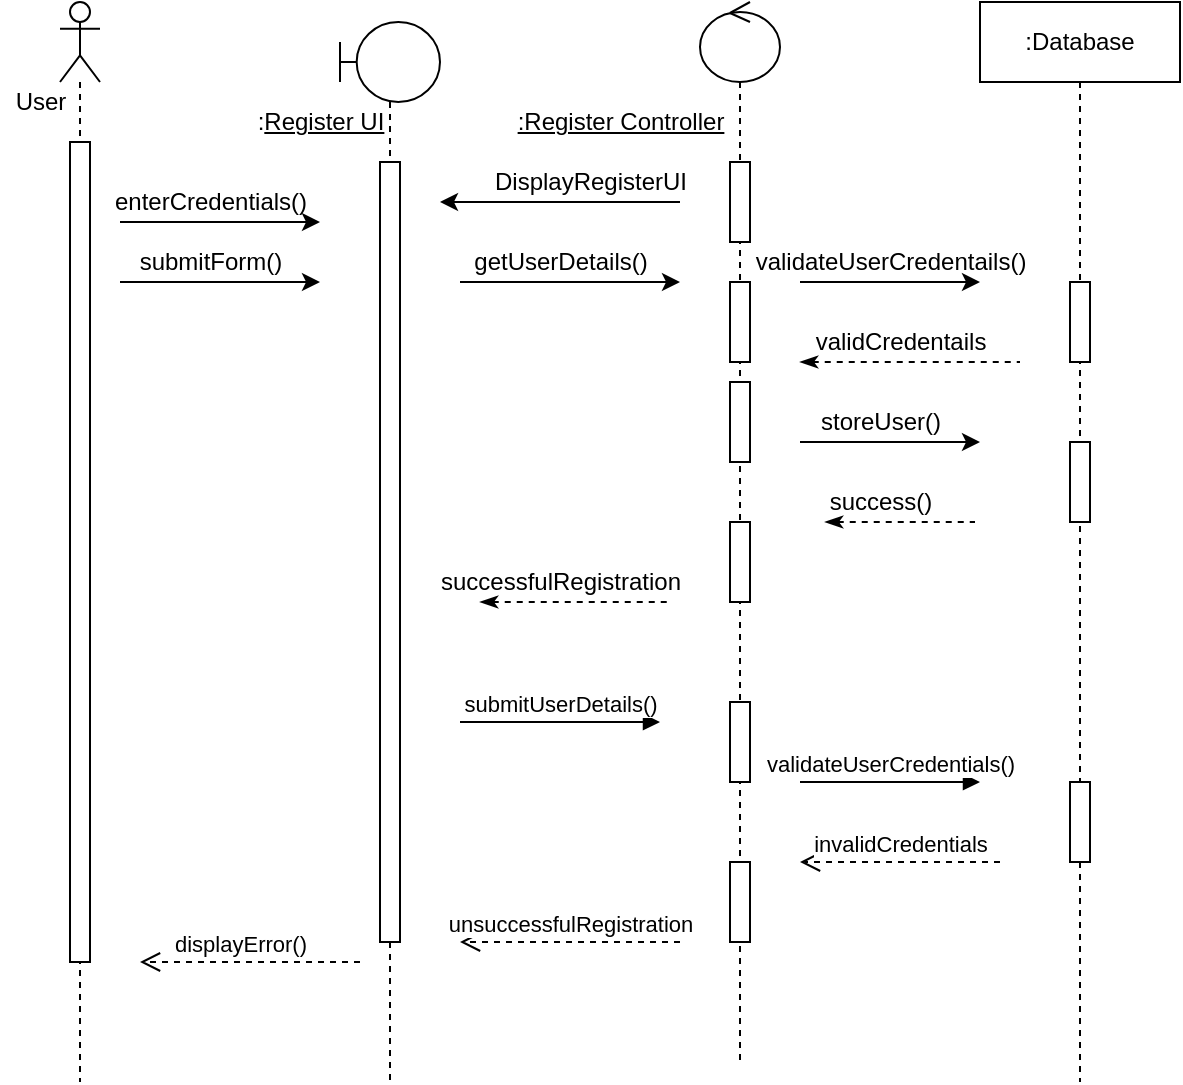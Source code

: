 <mxfile version="17.4.6" type="device"><diagram id="kgpKYQtTHZ0yAKxKKP6v" name="Page-1"><mxGraphModel dx="1422" dy="772" grid="1" gridSize="10" guides="1" tooltips="1" connect="1" arrows="1" fold="1" page="1" pageScale="1" pageWidth="850" pageHeight="1100" math="0" shadow="0"><root><mxCell id="0"/><mxCell id="1" parent="0"/><mxCell id="tEvzTOXmo8pcJ3oo9pmv-1" value="" style="shape=umlLifeline;participant=umlActor;perimeter=lifelinePerimeter;whiteSpace=wrap;html=1;container=1;collapsible=0;recursiveResize=0;verticalAlign=top;spacingTop=36;outlineConnect=0;" vertex="1" parent="1"><mxGeometry x="100" y="60" width="20" height="540" as="geometry"/></mxCell><mxCell id="tEvzTOXmo8pcJ3oo9pmv-9" value="" style="html=1;points=[];perimeter=orthogonalPerimeter;" vertex="1" parent="tEvzTOXmo8pcJ3oo9pmv-1"><mxGeometry x="5" y="70" width="10" height="410" as="geometry"/></mxCell><mxCell id="tEvzTOXmo8pcJ3oo9pmv-2" value="" style="shape=umlLifeline;participant=umlBoundary;perimeter=lifelinePerimeter;whiteSpace=wrap;html=1;container=1;collapsible=0;recursiveResize=0;verticalAlign=top;spacingTop=36;outlineConnect=0;" vertex="1" parent="1"><mxGeometry x="240" y="70" width="50" height="530" as="geometry"/></mxCell><mxCell id="tEvzTOXmo8pcJ3oo9pmv-10" value="" style="html=1;points=[];perimeter=orthogonalPerimeter;" vertex="1" parent="tEvzTOXmo8pcJ3oo9pmv-2"><mxGeometry x="20" y="70" width="10" height="390" as="geometry"/></mxCell><mxCell id="tEvzTOXmo8pcJ3oo9pmv-4" value="User" style="text;html=1;align=center;verticalAlign=middle;resizable=0;points=[];autosize=1;strokeColor=none;fillColor=none;" vertex="1" parent="1"><mxGeometry x="70" y="100" width="40" height="20" as="geometry"/></mxCell><mxCell id="tEvzTOXmo8pcJ3oo9pmv-5" value=":&lt;u&gt;Register UI&lt;/u&gt;" style="text;html=1;align=center;verticalAlign=middle;resizable=0;points=[];autosize=1;strokeColor=none;fillColor=none;" vertex="1" parent="1"><mxGeometry x="190" y="110" width="80" height="20" as="geometry"/></mxCell><mxCell id="tEvzTOXmo8pcJ3oo9pmv-6" value="&lt;u&gt;:Register Controller&lt;/u&gt;" style="text;html=1;align=center;verticalAlign=middle;resizable=0;points=[];autosize=1;strokeColor=none;fillColor=none;" vertex="1" parent="1"><mxGeometry x="320" y="110" width="120" height="20" as="geometry"/></mxCell><mxCell id="tEvzTOXmo8pcJ3oo9pmv-8" value=":Database" style="shape=umlLifeline;perimeter=lifelinePerimeter;whiteSpace=wrap;html=1;container=1;collapsible=0;recursiveResize=0;outlineConnect=0;" vertex="1" parent="1"><mxGeometry x="560" y="60" width="100" height="540" as="geometry"/></mxCell><mxCell id="tEvzTOXmo8pcJ3oo9pmv-27" value="" style="html=1;points=[];perimeter=orthogonalPerimeter;" vertex="1" parent="tEvzTOXmo8pcJ3oo9pmv-8"><mxGeometry x="45" y="140" width="10" height="40" as="geometry"/></mxCell><mxCell id="tEvzTOXmo8pcJ3oo9pmv-33" value="" style="html=1;points=[];perimeter=orthogonalPerimeter;" vertex="1" parent="tEvzTOXmo8pcJ3oo9pmv-8"><mxGeometry x="45" y="220" width="10" height="40" as="geometry"/></mxCell><mxCell id="tEvzTOXmo8pcJ3oo9pmv-42" value="" style="html=1;points=[];perimeter=orthogonalPerimeter;" vertex="1" parent="tEvzTOXmo8pcJ3oo9pmv-8"><mxGeometry x="45" y="390" width="10" height="40" as="geometry"/></mxCell><mxCell id="tEvzTOXmo8pcJ3oo9pmv-11" value="" style="endArrow=classic;html=1;rounded=0;" edge="1" parent="1"><mxGeometry width="50" height="50" relative="1" as="geometry"><mxPoint x="410" y="160" as="sourcePoint"/><mxPoint x="290" y="160" as="targetPoint"/><Array as="points"><mxPoint x="360" y="160"/></Array></mxGeometry></mxCell><mxCell id="tEvzTOXmo8pcJ3oo9pmv-13" value="DisplayRegisterUI" style="text;html=1;align=center;verticalAlign=middle;resizable=0;points=[];autosize=1;strokeColor=none;fillColor=none;" vertex="1" parent="1"><mxGeometry x="310" y="140" width="110" height="20" as="geometry"/></mxCell><mxCell id="tEvzTOXmo8pcJ3oo9pmv-14" value="" style="shape=umlLifeline;participant=umlControl;perimeter=lifelinePerimeter;whiteSpace=wrap;html=1;container=1;collapsible=0;recursiveResize=0;verticalAlign=top;spacingTop=36;outlineConnect=0;" vertex="1" parent="1"><mxGeometry x="420" y="60" width="40" height="530" as="geometry"/></mxCell><mxCell id="tEvzTOXmo8pcJ3oo9pmv-25" value="" style="html=1;points=[];perimeter=orthogonalPerimeter;" vertex="1" parent="tEvzTOXmo8pcJ3oo9pmv-14"><mxGeometry x="15" y="80" width="10" height="40" as="geometry"/></mxCell><mxCell id="tEvzTOXmo8pcJ3oo9pmv-26" value="" style="html=1;points=[];perimeter=orthogonalPerimeter;" vertex="1" parent="tEvzTOXmo8pcJ3oo9pmv-14"><mxGeometry x="15" y="140" width="10" height="40" as="geometry"/></mxCell><mxCell id="tEvzTOXmo8pcJ3oo9pmv-28" value="" style="html=1;points=[];perimeter=orthogonalPerimeter;" vertex="1" parent="tEvzTOXmo8pcJ3oo9pmv-14"><mxGeometry x="15" y="190" width="10" height="40" as="geometry"/></mxCell><mxCell id="tEvzTOXmo8pcJ3oo9pmv-34" value="" style="html=1;points=[];perimeter=orthogonalPerimeter;" vertex="1" parent="tEvzTOXmo8pcJ3oo9pmv-14"><mxGeometry x="15" y="260" width="10" height="40" as="geometry"/></mxCell><mxCell id="tEvzTOXmo8pcJ3oo9pmv-40" value="" style="html=1;points=[];perimeter=orthogonalPerimeter;" vertex="1" parent="tEvzTOXmo8pcJ3oo9pmv-14"><mxGeometry x="15" y="350" width="10" height="40" as="geometry"/></mxCell><mxCell id="tEvzTOXmo8pcJ3oo9pmv-44" value="" style="html=1;points=[];perimeter=orthogonalPerimeter;" vertex="1" parent="tEvzTOXmo8pcJ3oo9pmv-14"><mxGeometry x="15" y="430" width="10" height="40" as="geometry"/></mxCell><mxCell id="tEvzTOXmo8pcJ3oo9pmv-15" value="" style="endArrow=classic;html=1;rounded=0;" edge="1" parent="1"><mxGeometry width="50" height="50" relative="1" as="geometry"><mxPoint x="300" y="200" as="sourcePoint"/><mxPoint x="410" y="200" as="targetPoint"/></mxGeometry></mxCell><mxCell id="tEvzTOXmo8pcJ3oo9pmv-16" value="getUserDetails()" style="text;html=1;align=center;verticalAlign=middle;resizable=0;points=[];autosize=1;strokeColor=none;fillColor=none;" vertex="1" parent="1"><mxGeometry x="300" y="180" width="100" height="20" as="geometry"/></mxCell><mxCell id="tEvzTOXmo8pcJ3oo9pmv-17" value="" style="endArrow=classic;html=1;rounded=0;" edge="1" parent="1"><mxGeometry width="50" height="50" relative="1" as="geometry"><mxPoint x="470" y="200" as="sourcePoint"/><mxPoint x="560" y="200" as="targetPoint"/></mxGeometry></mxCell><mxCell id="tEvzTOXmo8pcJ3oo9pmv-18" value="" style="endArrow=classic;html=1;rounded=0;" edge="1" parent="1"><mxGeometry width="50" height="50" relative="1" as="geometry"><mxPoint x="130" y="170" as="sourcePoint"/><mxPoint x="230" y="170" as="targetPoint"/></mxGeometry></mxCell><mxCell id="tEvzTOXmo8pcJ3oo9pmv-19" value="" style="endArrow=classic;html=1;rounded=0;" edge="1" parent="1"><mxGeometry width="50" height="50" relative="1" as="geometry"><mxPoint x="130" y="200" as="sourcePoint"/><mxPoint x="230" y="200" as="targetPoint"/></mxGeometry></mxCell><mxCell id="tEvzTOXmo8pcJ3oo9pmv-20" value="enterCredentials()" style="text;html=1;align=center;verticalAlign=middle;resizable=0;points=[];autosize=1;strokeColor=none;fillColor=none;" vertex="1" parent="1"><mxGeometry x="120" y="150" width="110" height="20" as="geometry"/></mxCell><mxCell id="tEvzTOXmo8pcJ3oo9pmv-21" value="submitForm()" style="text;html=1;align=center;verticalAlign=middle;resizable=0;points=[];autosize=1;strokeColor=none;fillColor=none;" vertex="1" parent="1"><mxGeometry x="130" y="180" width="90" height="20" as="geometry"/></mxCell><mxCell id="tEvzTOXmo8pcJ3oo9pmv-22" value="validateUserCredentails()" style="text;html=1;align=center;verticalAlign=middle;resizable=0;points=[];autosize=1;strokeColor=none;fillColor=none;" vertex="1" parent="1"><mxGeometry x="440" y="180" width="150" height="20" as="geometry"/></mxCell><mxCell id="tEvzTOXmo8pcJ3oo9pmv-23" value="" style="endArrow=none;dashed=1;html=1;rounded=0;startArrow=classicThin;startFill=1;" edge="1" parent="1"><mxGeometry width="50" height="50" relative="1" as="geometry"><mxPoint x="470" y="240" as="sourcePoint"/><mxPoint x="580" y="240" as="targetPoint"/></mxGeometry></mxCell><mxCell id="tEvzTOXmo8pcJ3oo9pmv-24" value="validCredentails" style="text;html=1;align=center;verticalAlign=middle;resizable=0;points=[];autosize=1;strokeColor=none;fillColor=none;" vertex="1" parent="1"><mxGeometry x="470" y="220" width="100" height="20" as="geometry"/></mxCell><mxCell id="tEvzTOXmo8pcJ3oo9pmv-29" value="" style="endArrow=classic;html=1;rounded=0;" edge="1" parent="1"><mxGeometry width="50" height="50" relative="1" as="geometry"><mxPoint x="470" y="280" as="sourcePoint"/><mxPoint x="560" y="280" as="targetPoint"/></mxGeometry></mxCell><mxCell id="tEvzTOXmo8pcJ3oo9pmv-30" value="storeUser()" style="text;html=1;align=center;verticalAlign=middle;resizable=0;points=[];autosize=1;strokeColor=none;fillColor=none;" vertex="1" parent="1"><mxGeometry x="470" y="260" width="80" height="20" as="geometry"/></mxCell><mxCell id="tEvzTOXmo8pcJ3oo9pmv-31" value="" style="endArrow=none;dashed=1;html=1;rounded=0;startArrow=classicThin;startFill=1;" edge="1" parent="1"><mxGeometry width="50" height="50" relative="1" as="geometry"><mxPoint x="482.5" y="320" as="sourcePoint"/><mxPoint x="557.5" y="320" as="targetPoint"/></mxGeometry></mxCell><mxCell id="tEvzTOXmo8pcJ3oo9pmv-32" value="success()" style="text;html=1;align=center;verticalAlign=middle;resizable=0;points=[];autosize=1;strokeColor=none;fillColor=none;" vertex="1" parent="1"><mxGeometry x="475" y="300" width="70" height="20" as="geometry"/></mxCell><mxCell id="tEvzTOXmo8pcJ3oo9pmv-36" value="" style="endArrow=none;dashed=1;html=1;rounded=0;startArrow=classicThin;startFill=1;" edge="1" parent="1"><mxGeometry width="50" height="50" relative="1" as="geometry"><mxPoint x="310" y="360" as="sourcePoint"/><mxPoint x="405" y="360" as="targetPoint"/></mxGeometry></mxCell><mxCell id="tEvzTOXmo8pcJ3oo9pmv-37" value="successfulRegistration" style="text;html=1;align=center;verticalAlign=middle;resizable=0;points=[];autosize=1;strokeColor=none;fillColor=none;" vertex="1" parent="1"><mxGeometry x="280" y="340" width="140" height="20" as="geometry"/></mxCell><mxCell id="tEvzTOXmo8pcJ3oo9pmv-39" value="submitUserDetails()" style="html=1;verticalAlign=bottom;endArrow=block;rounded=0;" edge="1" parent="1"><mxGeometry width="80" relative="1" as="geometry"><mxPoint x="300" y="420" as="sourcePoint"/><mxPoint x="400" y="420" as="targetPoint"/></mxGeometry></mxCell><mxCell id="tEvzTOXmo8pcJ3oo9pmv-41" value="validateUserCredentials()" style="html=1;verticalAlign=bottom;endArrow=block;rounded=0;" edge="1" parent="1"><mxGeometry width="80" relative="1" as="geometry"><mxPoint x="470" y="450" as="sourcePoint"/><mxPoint x="560" y="450" as="targetPoint"/></mxGeometry></mxCell><mxCell id="tEvzTOXmo8pcJ3oo9pmv-43" value="invalidCredentials" style="html=1;verticalAlign=bottom;endArrow=open;dashed=1;endSize=8;rounded=0;" edge="1" parent="1"><mxGeometry relative="1" as="geometry"><mxPoint x="570" y="490" as="sourcePoint"/><mxPoint x="470" y="490" as="targetPoint"/><mxPoint as="offset"/></mxGeometry></mxCell><mxCell id="tEvzTOXmo8pcJ3oo9pmv-45" value="unsuccessfulRegistration" style="html=1;verticalAlign=bottom;endArrow=open;dashed=1;endSize=8;rounded=0;" edge="1" parent="1"><mxGeometry relative="1" as="geometry"><mxPoint x="410" y="530" as="sourcePoint"/><mxPoint x="300" y="530" as="targetPoint"/></mxGeometry></mxCell><mxCell id="tEvzTOXmo8pcJ3oo9pmv-46" value="displayError()" style="html=1;verticalAlign=bottom;endArrow=open;dashed=1;endSize=8;rounded=0;" edge="1" parent="1"><mxGeometry x="0.091" relative="1" as="geometry"><mxPoint x="250" y="540" as="sourcePoint"/><mxPoint x="140" y="540" as="targetPoint"/><mxPoint as="offset"/></mxGeometry></mxCell></root></mxGraphModel></diagram></mxfile>